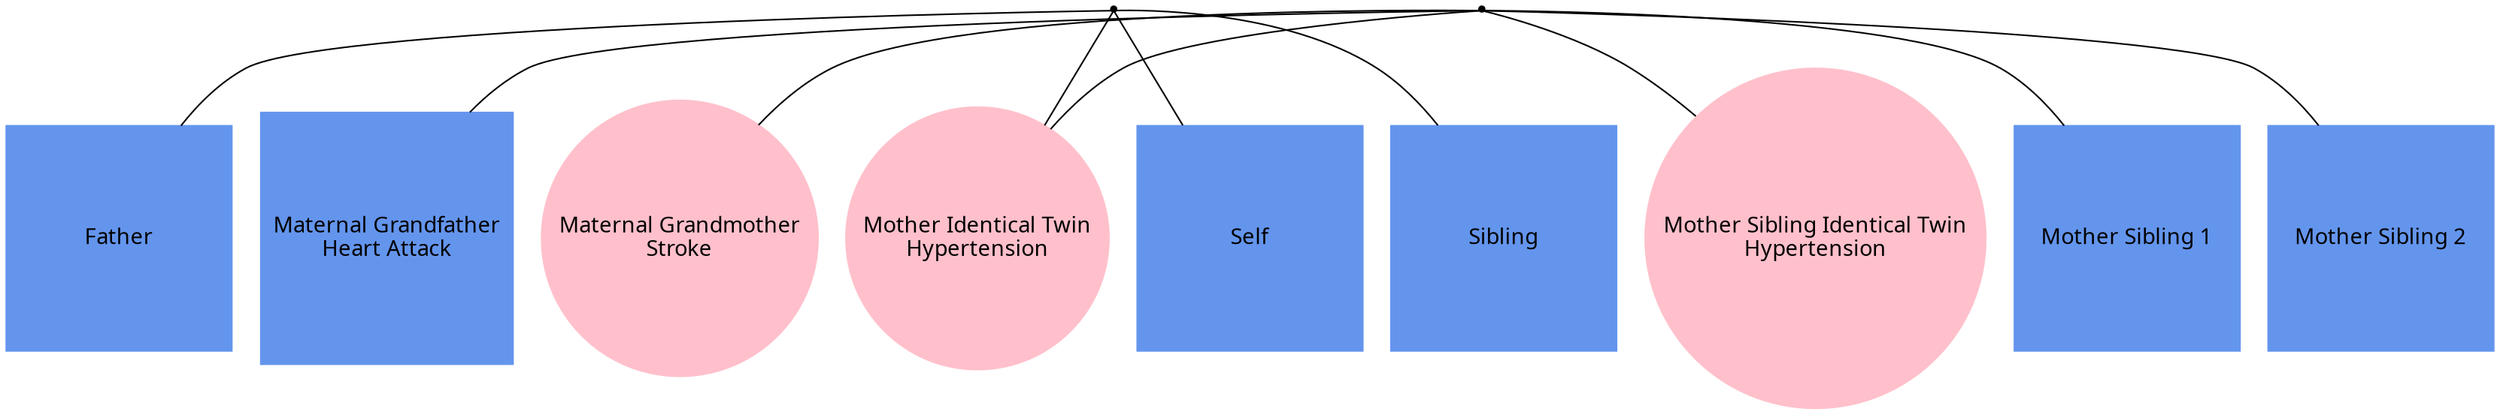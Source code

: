 
graph f17 {
ordering=out;

"Self" [fontname="helvetica:bold", width=2, shape=box, style=filled, regular=1, color="cornflowerblue"];
"Sibling" [fontname="helvetica:bold", width=2, shape=box, style=filled, regular=1, color="cornflowerblue"];
"Father" [fontname="helvetica:bold", width=2, shape=box, style=filled, regular=1, color="cornflowerblue"];
"Mother Identical Twin\nHypertension" [fontname="helvetica:bold", width=2, shape=oval, style=filled, regular=1, color="pink"];
"Mother Sibling Identical Twin\nHypertension" [fontname="helvetica:bold", width=2, shape=oval, style=filled, regular=1, color="pink"];
"Mother Sibling 1" [fontname="helvetica:bold", width=2, shape=box, style=filled, regular=1, color="cornflowerblue"];
"Mother Sibling 2" [fontname="helvetica:bold", width=2, shape=box, style=filled, regular=1, color="cornflowerblue"];
"Maternal Grandfather\nHeart Attack" [fontname="helvetica:bold", width=2, shape=box, style=filled, regular=1, color="cornflowerblue"];
"Maternal Grandmother\nStroke" [fontname="helvetica:bold", width=2, shape=oval, style=filled, regular=1, color="pink"];

"father+motheridenticaltwin" [shape=point];
"maternalgrandfather+maternalgrandmother" [shape=point];

"Father" -- "father+motheridenticaltwin" -- "Mother Identical Twin\nHypertension";
"Maternal Grandfather\nHeart Attack" -- "maternalgrandfather+maternalgrandmother" -- "Maternal Grandmother\nStroke";

"father+motheridenticaltwin" -- "Self";
"father+motheridenticaltwin" -- "Sibling";
"maternalgrandfather+maternalgrandmother" -- "Mother Identical Twin\nHypertension";
"maternalgrandfather+maternalgrandmother" -- "Mother Sibling Identical Twin\nHypertension";
"maternalgrandfather+maternalgrandmother" -- "Mother Sibling 1";
"maternalgrandfather+maternalgrandmother" -- "Mother Sibling 2";

{rank=same; "Maternal Grandfather\nHeart Attack" "Maternal Grandmother\nStroke"}
{rank=same; "Father" "Mother Identical Twin\nHypertension" "Mother Sibling Identical Twin\nHypertension" "Mother Sibling 1" "Mother Sibling 2"}
{rank=same; "Self" "Sibling"}
}
    
